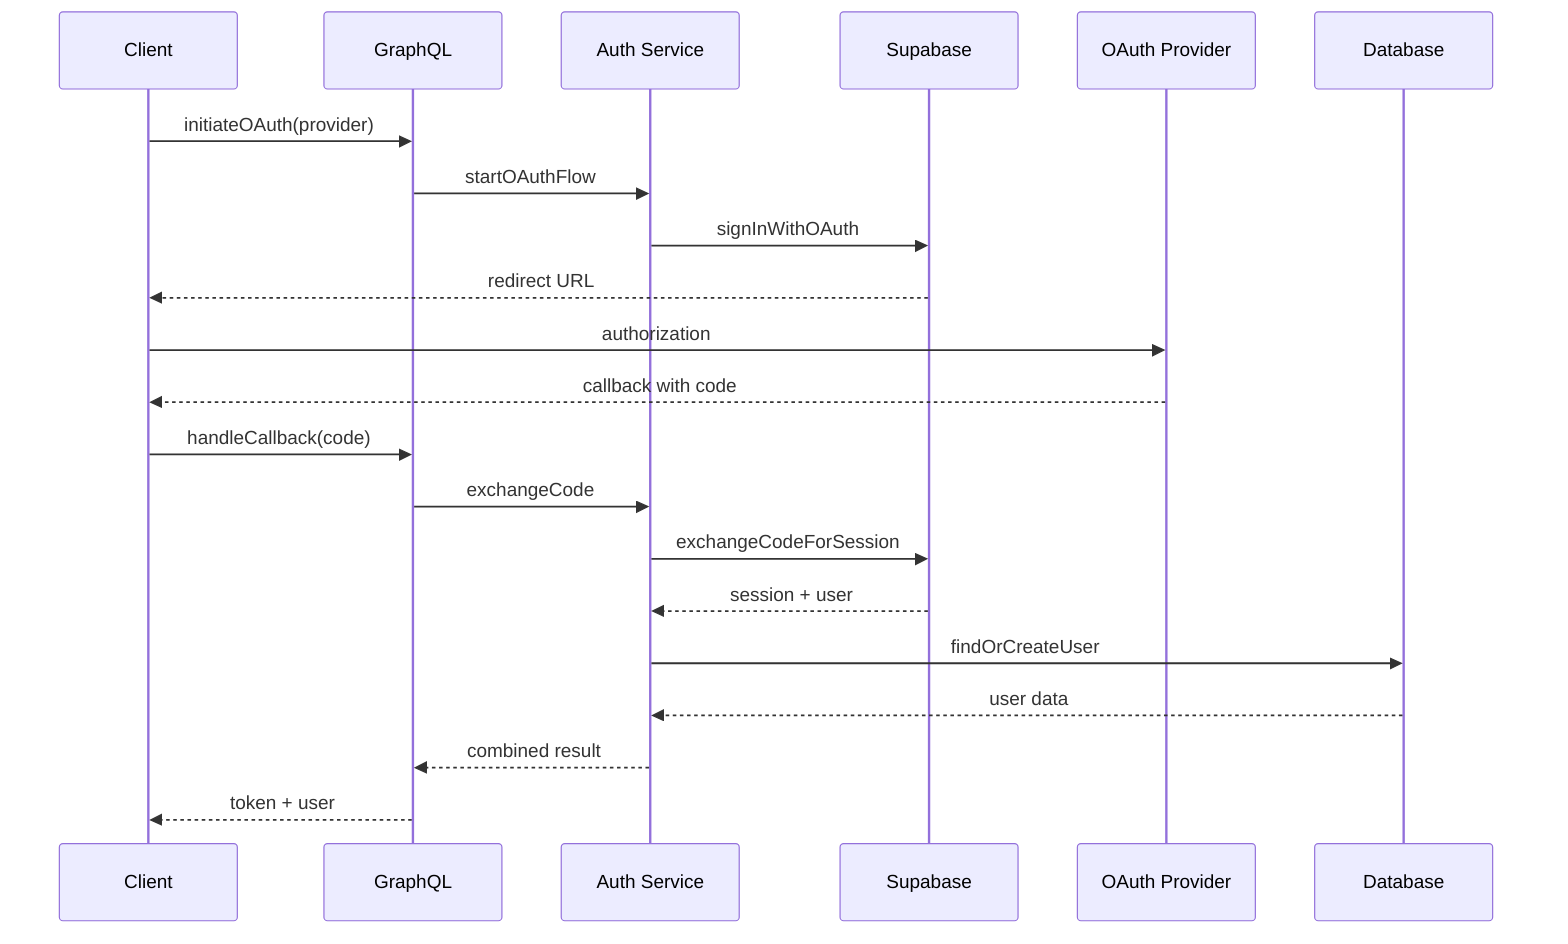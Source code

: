 sequenceDiagram
    participant C as Client
    participant G as GraphQL
    participant A as Auth Service
    participant S as Supabase
    participant P as OAuth Provider
    participant D as Database
    
    C->>G: initiateOAuth(provider)
    G->>A: startOAuthFlow
    A->>S: signInWithOAuth
    S-->>C: redirect URL
    C->>P: authorization
    P-->>C: callback with code
    C->>G: handleCallback(code)
    G->>A: exchangeCode
    A->>S: exchangeCodeForSession
    S-->>A: session + user
    A->>D: findOrCreateUser
    D-->>A: user data
    A-->>G: combined result
    G-->>C: token + user